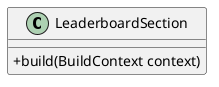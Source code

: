 @startuml
skinparam classAttributeIconSize 0
class LeaderboardSection {
  + build(BuildContext context)
}
@enduml